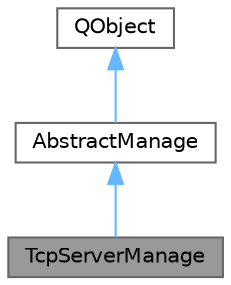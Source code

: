 digraph "TcpServerManage"
{
 // LATEX_PDF_SIZE
  bgcolor="transparent";
  edge [fontname=Helvetica,fontsize=10,labelfontname=Helvetica,labelfontsize=10];
  node [fontname=Helvetica,fontsize=10,shape=box,height=0.2,width=0.4];
  Node1 [id="Node000001",label="TcpServerManage",height=0.2,width=0.4,color="gray40", fillcolor="grey60", style="filled", fontcolor="black",tooltip="TCP协议HTTP服务器管理类"];
  Node2 -> Node1 [id="edge1_Node000001_Node000002",dir="back",color="steelblue1",style="solid",tooltip=" "];
  Node2 [id="Node000002",label="AbstractManage",height=0.2,width=0.4,color="gray40", fillcolor="white", style="filled",URL="$class_j_q_http_server_1_1_abstract_manage.html",tooltip="服务器管理抽象基类"];
  Node3 -> Node2 [id="edge2_Node000002_Node000003",dir="back",color="steelblue1",style="solid",tooltip=" "];
  Node3 [id="Node000003",label="QObject",height=0.2,width=0.4,color="gray40", fillcolor="white", style="filled",tooltip=" "];
}
